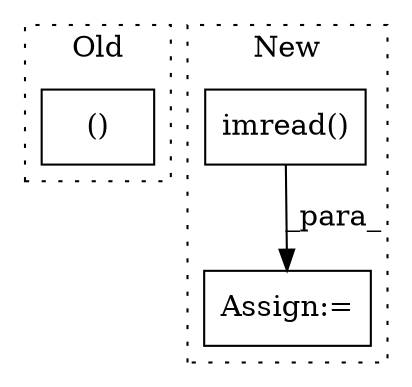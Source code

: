 digraph G {
subgraph cluster0 {
1 [label="()" a="54" s="1085" l="16" shape="box"];
label = "Old";
style="dotted";
}
subgraph cluster1 {
2 [label="imread()" a="75" s="1376,1431" l="11,1" shape="box"];
3 [label="Assign:=" a="68" s="1373" l="3" shape="box"];
label = "New";
style="dotted";
}
2 -> 3 [label="_para_"];
}